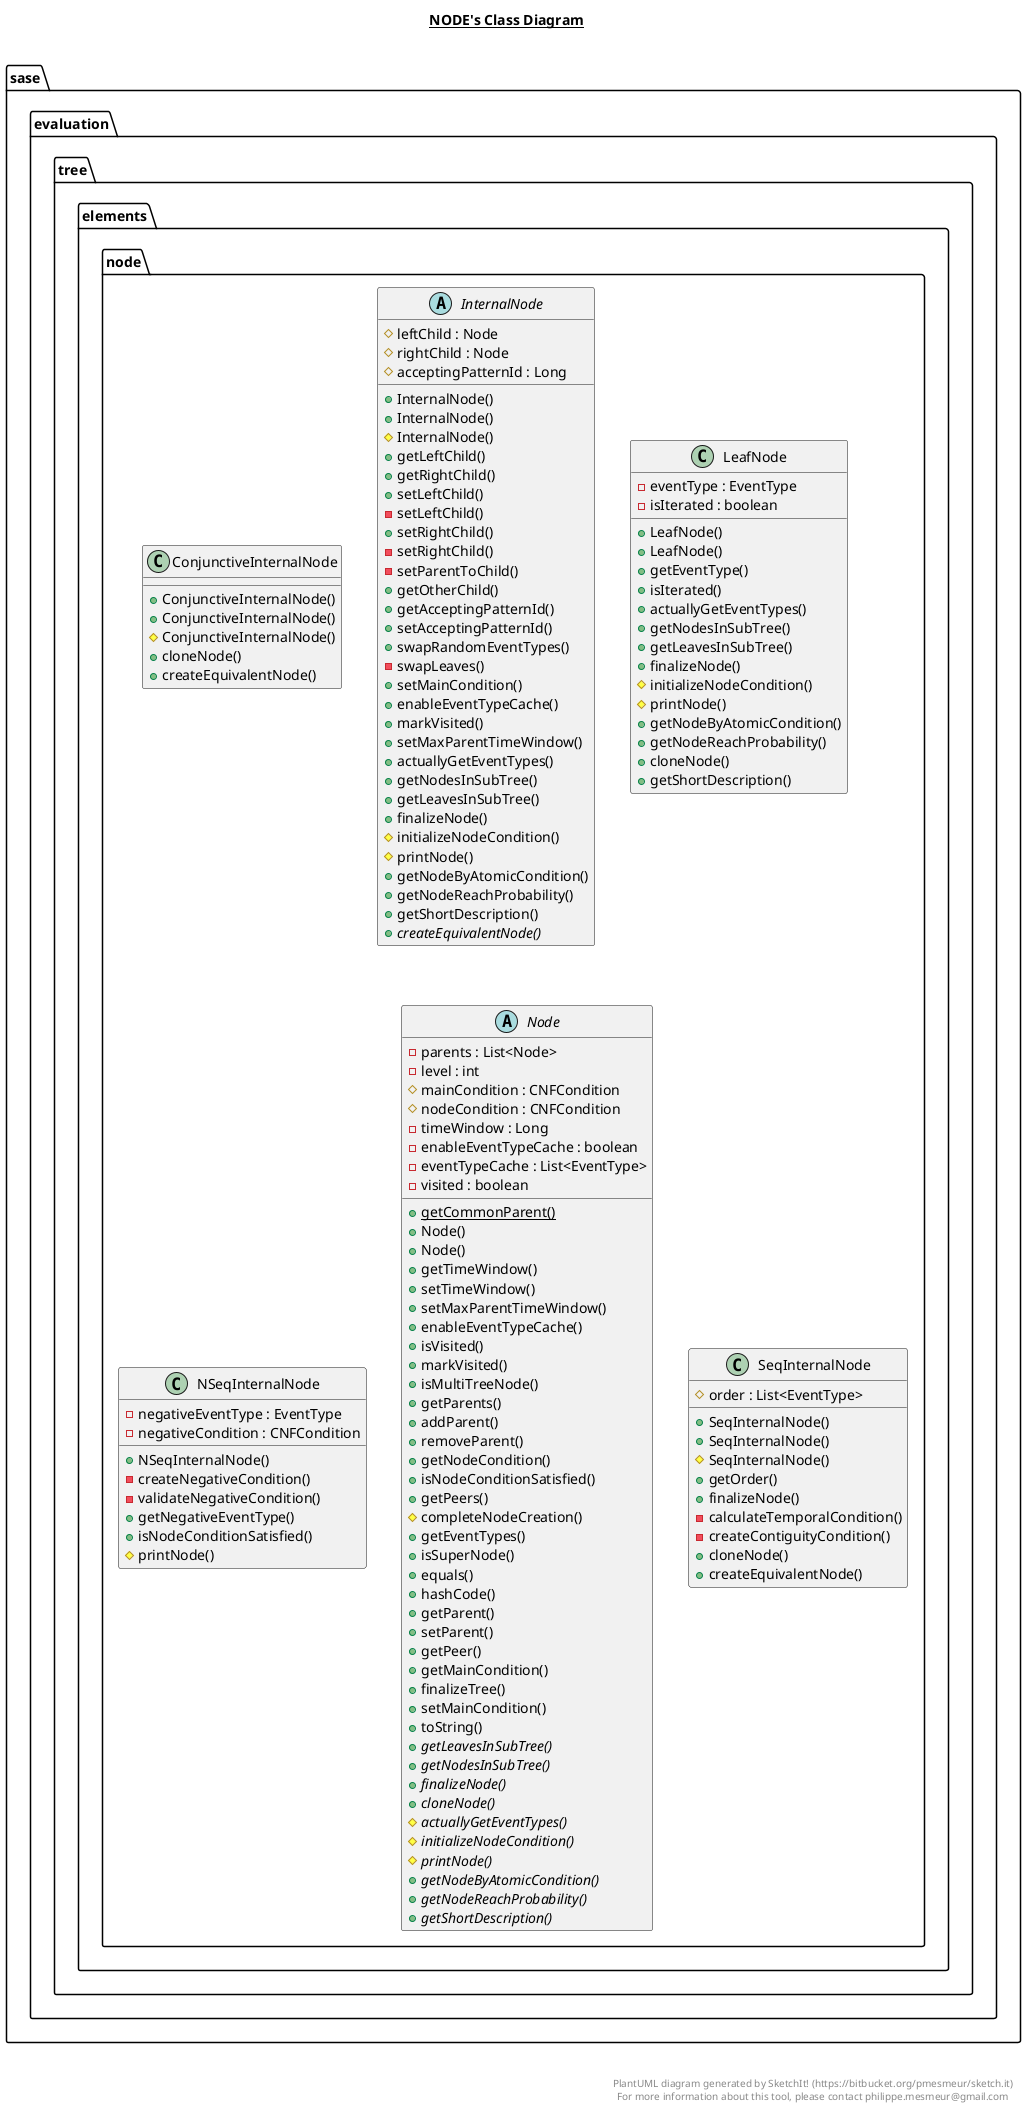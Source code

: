 @startuml

title __NODE's Class Diagram__\n

  package sase.evaluation {
    package sase.evaluation.tree {
      package sase.evaluation.tree.elements {
        package sase.evaluation.tree.elements.node {
          class ConjunctiveInternalNode {
              + ConjunctiveInternalNode()
              + ConjunctiveInternalNode()
              # ConjunctiveInternalNode()
              + cloneNode()
              + createEquivalentNode()
          }
        }
      }
    }
  }
  

  package sase.evaluation {
    package sase.evaluation.tree {
      package sase.evaluation.tree.elements {
        package sase.evaluation.tree.elements.node {
          abstract class InternalNode {
              # leftChild : Node
              # rightChild : Node
              # acceptingPatternId : Long
              + InternalNode()
              + InternalNode()
              # InternalNode()
              + getLeftChild()
              + getRightChild()
              + setLeftChild()
              - setLeftChild()
              + setRightChild()
              - setRightChild()
              - setParentToChild()
              + getOtherChild()
              + getAcceptingPatternId()
              + setAcceptingPatternId()
              + swapRandomEventTypes()
              - swapLeaves()
              + setMainCondition()
              + enableEventTypeCache()
              + markVisited()
              + setMaxParentTimeWindow()
              + actuallyGetEventTypes()
              + getNodesInSubTree()
              + getLeavesInSubTree()
              + finalizeNode()
              # initializeNodeCondition()
              # printNode()
              + getNodeByAtomicCondition()
              + getNodeReachProbability()
              + getShortDescription()
              {abstract} + createEquivalentNode()
          }
        }
      }
    }
  }
  

  package sase.evaluation {
    package sase.evaluation.tree {
      package sase.evaluation.tree.elements {
        package sase.evaluation.tree.elements.node {
          class LeafNode {
              - eventType : EventType
              - isIterated : boolean
              + LeafNode()
              + LeafNode()
              + getEventType()
              + isIterated()
              + actuallyGetEventTypes()
              + getNodesInSubTree()
              + getLeavesInSubTree()
              + finalizeNode()
              # initializeNodeCondition()
              # printNode()
              + getNodeByAtomicCondition()
              + getNodeReachProbability()
              + cloneNode()
              + getShortDescription()
          }
        }
      }
    }
  }
  

  package sase.evaluation {
    package sase.evaluation.tree {
      package sase.evaluation.tree.elements {
        package sase.evaluation.tree.elements.node {
          class NSeqInternalNode {
              - negativeEventType : EventType
              - negativeCondition : CNFCondition
              + NSeqInternalNode()
              - createNegativeCondition()
              - validateNegativeCondition()
              + getNegativeEventType()
              + isNodeConditionSatisfied()
              # printNode()
          }
        }
      }
    }
  }
  

  package sase.evaluation {
    package sase.evaluation.tree {
      package sase.evaluation.tree.elements {
        package sase.evaluation.tree.elements.node {
          abstract class Node {
              - parents : List<Node>
              - level : int
              # mainCondition : CNFCondition
              # nodeCondition : CNFCondition
              - timeWindow : Long
              - enableEventTypeCache : boolean
              - eventTypeCache : List<EventType>
              - visited : boolean
              {static} + getCommonParent()
              + Node()
              + Node()
              + getTimeWindow()
              + setTimeWindow()
              + setMaxParentTimeWindow()
              + enableEventTypeCache()
              + isVisited()
              + markVisited()
              + isMultiTreeNode()
              + getParents()
              + addParent()
              + removeParent()
              + getNodeCondition()
              + isNodeConditionSatisfied()
              + getPeers()
              # completeNodeCreation()
              + getEventTypes()
              + isSuperNode()
              + equals()
              + hashCode()
              + getParent()
              + setParent()
              + getPeer()
              + getMainCondition()
              + finalizeTree()
              + setMainCondition()
              + toString()
              {abstract} + getLeavesInSubTree()
              {abstract} + getNodesInSubTree()
              {abstract} + finalizeNode()
              {abstract} + cloneNode()
              {abstract} # actuallyGetEventTypes()
              {abstract} # initializeNodeCondition()
              {abstract} # printNode()
              {abstract} + getNodeByAtomicCondition()
              {abstract} + getNodeReachProbability()
              {abstract} + getShortDescription()
          }
        }
      }
    }
  }
  

  package sase.evaluation {
    package sase.evaluation.tree {
      package sase.evaluation.tree.elements {
        package sase.evaluation.tree.elements.node {
          class SeqInternalNode {
              # order : List<EventType>
              + SeqInternalNode()
              + SeqInternalNode()
              # SeqInternalNode()
              + getOrder()
              + finalizeNode()
              - calculateTemporalCondition()
              - createContiguityCondition()
              + cloneNode()
              + createEquivalentNode()
          }
        }
      }
    }
  }
  



right footer


PlantUML diagram generated by SketchIt! (https://bitbucket.org/pmesmeur/sketch.it)
For more information about this tool, please contact philippe.mesmeur@gmail.com
endfooter

@enduml
